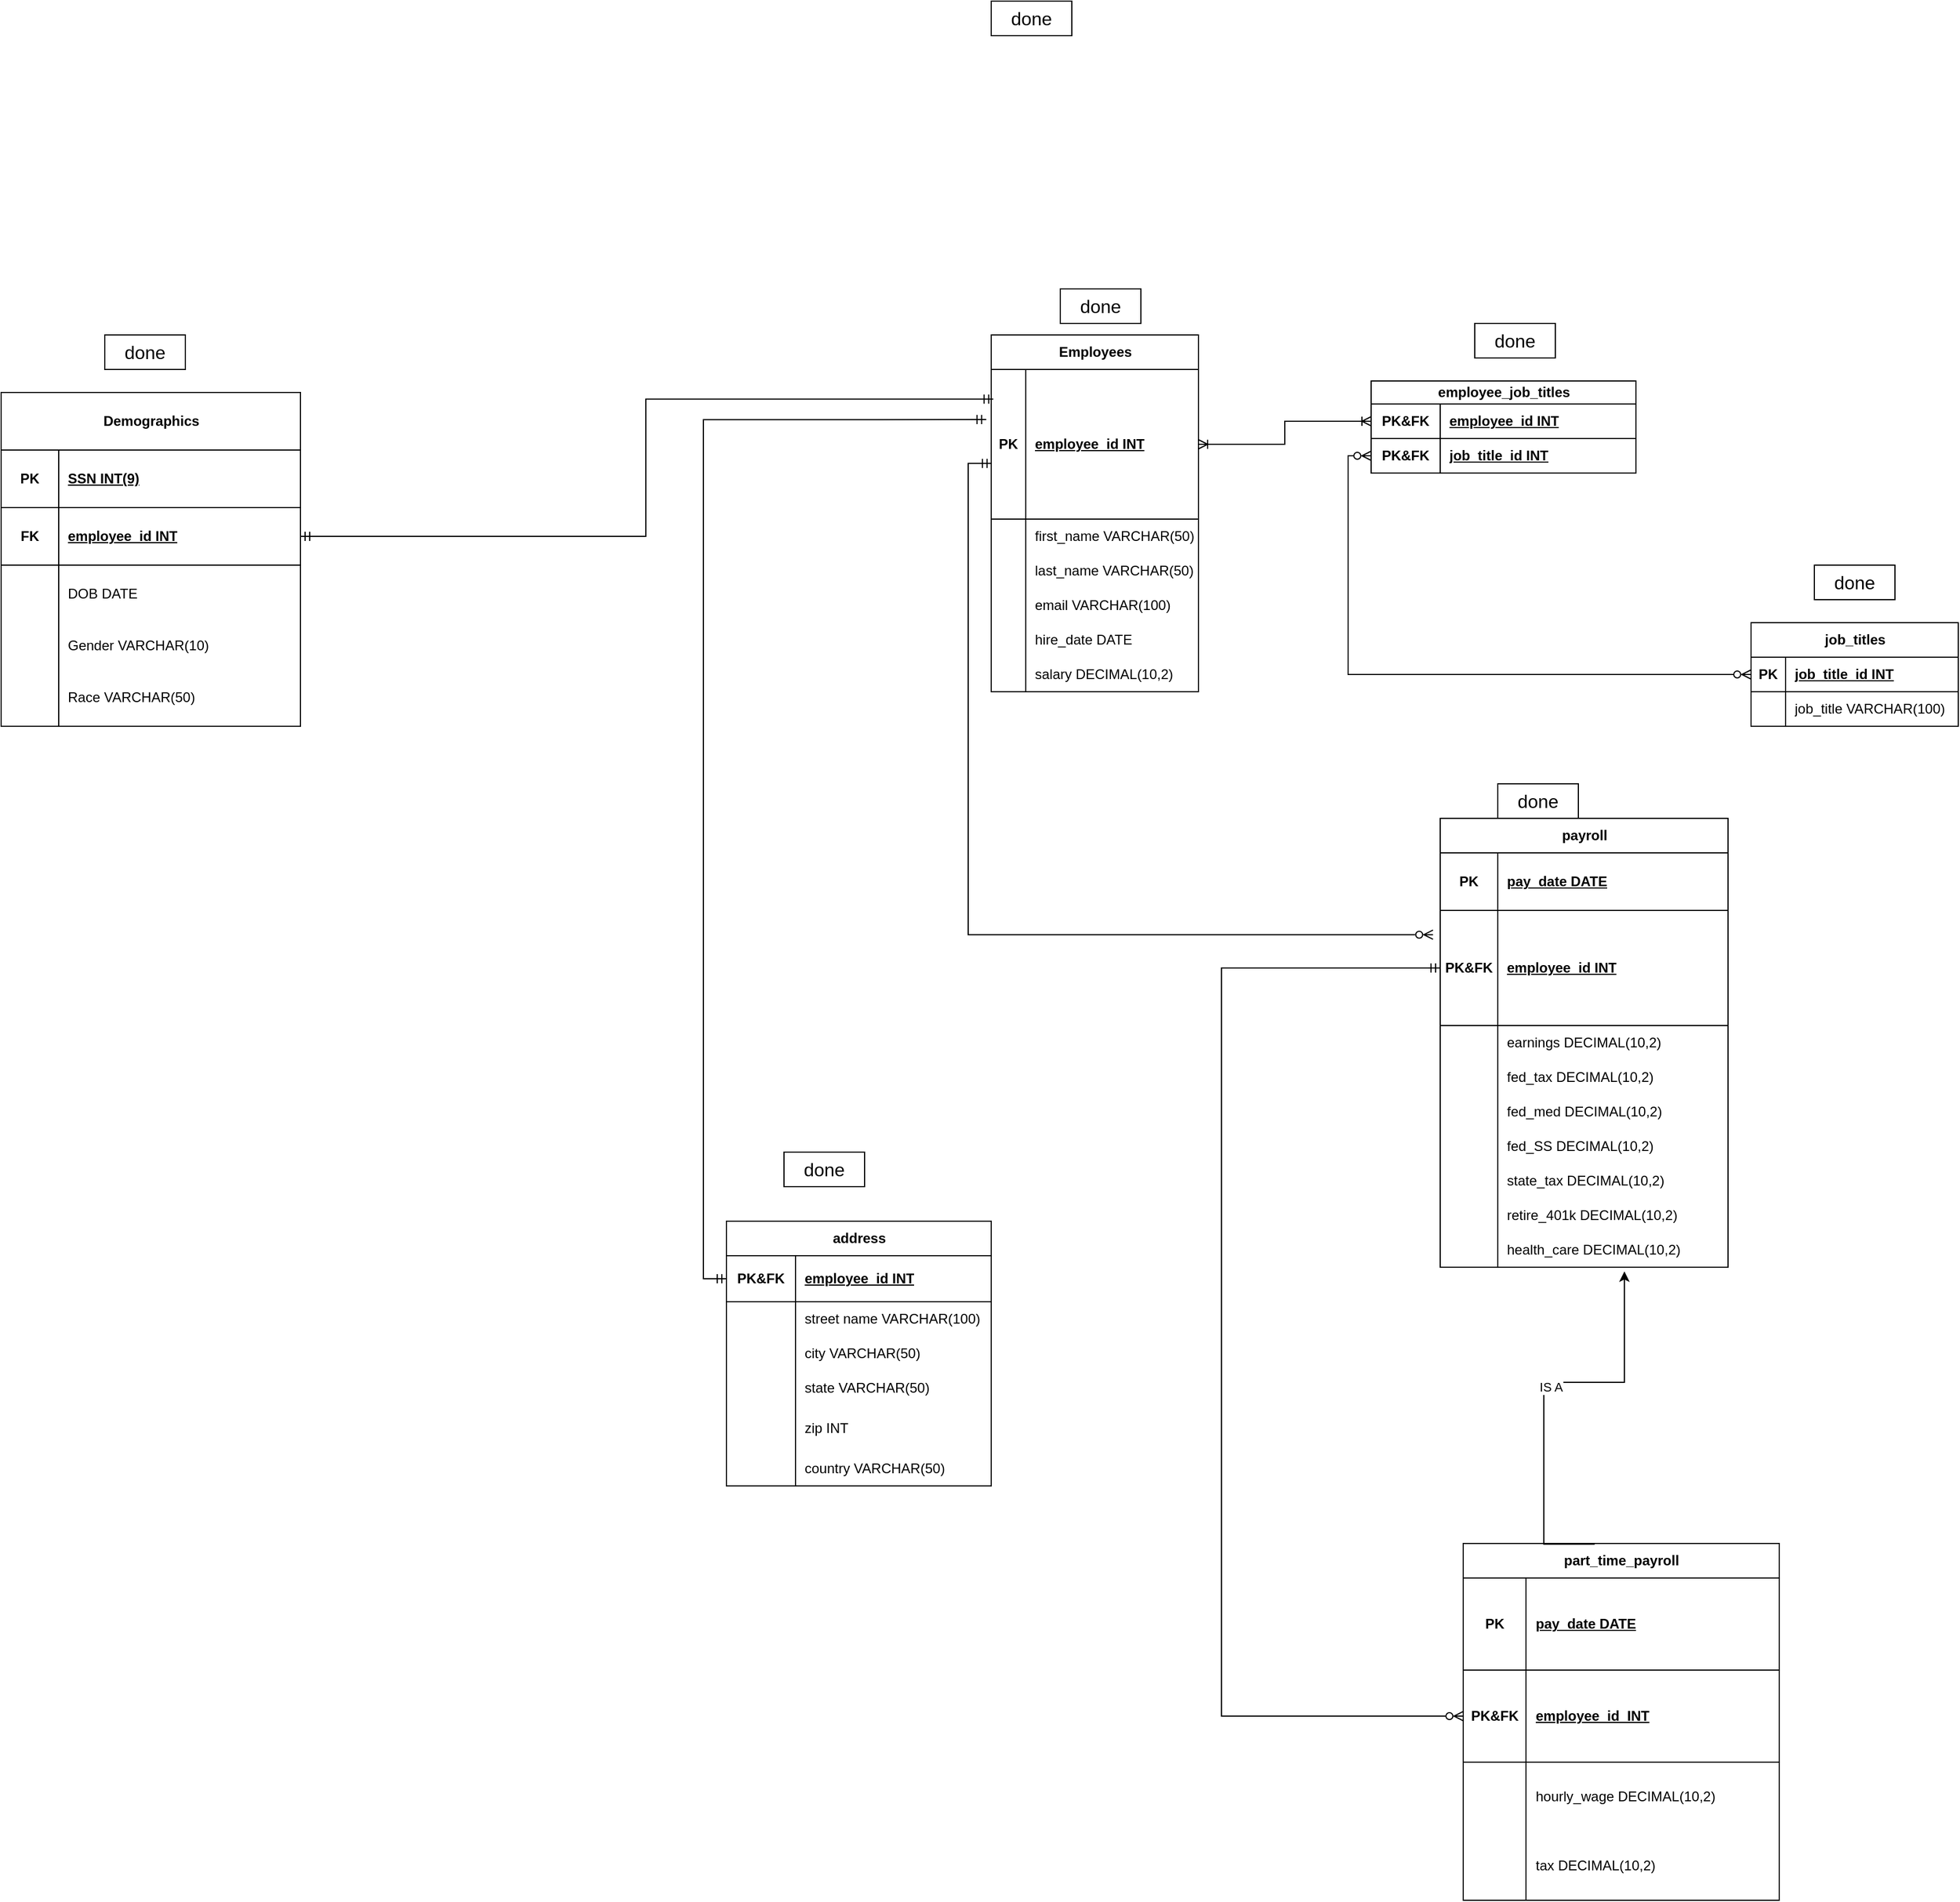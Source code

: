 <mxfile version="22.1.2" type="google">
  <diagram name="Page-1" id="ghayUILtHYuV012Hs_yC">
    <mxGraphModel grid="1" page="1" gridSize="10" guides="1" tooltips="1" connect="1" arrows="1" fold="1" pageScale="1" pageWidth="1200" pageHeight="1920" math="0" shadow="0">
      <root>
        <mxCell id="0" />
        <mxCell id="1" parent="0" />
        <mxCell id="CBxWmvutK1IpVoLdhXvW-31" value="Employees" style="shape=table;startSize=30;container=1;collapsible=1;childLayout=tableLayout;fixedRows=1;rowLines=0;fontStyle=1;align=center;resizeLast=1;html=1;" vertex="1" parent="1">
          <mxGeometry x="250" y="300" width="180" height="310" as="geometry" />
        </mxCell>
        <mxCell id="CBxWmvutK1IpVoLdhXvW-32" value="" style="shape=tableRow;horizontal=0;startSize=0;swimlaneHead=0;swimlaneBody=0;fillColor=none;collapsible=0;dropTarget=0;points=[[0,0.5],[1,0.5]];portConstraint=eastwest;top=0;left=0;right=0;bottom=1;" vertex="1" parent="CBxWmvutK1IpVoLdhXvW-31">
          <mxGeometry y="30" width="180" height="130" as="geometry" />
        </mxCell>
        <mxCell id="CBxWmvutK1IpVoLdhXvW-33" value="PK" style="shape=partialRectangle;connectable=0;fillColor=none;top=0;left=0;bottom=0;right=0;fontStyle=1;overflow=hidden;whiteSpace=wrap;html=1;" vertex="1" parent="CBxWmvutK1IpVoLdhXvW-32">
          <mxGeometry width="30" height="130" as="geometry">
            <mxRectangle width="30" height="130" as="alternateBounds" />
          </mxGeometry>
        </mxCell>
        <mxCell id="CBxWmvutK1IpVoLdhXvW-34" value="employee_id INT" style="shape=partialRectangle;connectable=0;fillColor=none;top=0;left=0;bottom=0;right=0;align=left;spacingLeft=6;fontStyle=5;overflow=hidden;whiteSpace=wrap;html=1;" vertex="1" parent="CBxWmvutK1IpVoLdhXvW-32">
          <mxGeometry x="30" width="150" height="130" as="geometry">
            <mxRectangle width="150" height="130" as="alternateBounds" />
          </mxGeometry>
        </mxCell>
        <mxCell id="CBxWmvutK1IpVoLdhXvW-35" value="" style="shape=tableRow;horizontal=0;startSize=0;swimlaneHead=0;swimlaneBody=0;fillColor=none;collapsible=0;dropTarget=0;points=[[0,0.5],[1,0.5]];portConstraint=eastwest;top=0;left=0;right=0;bottom=0;" vertex="1" parent="CBxWmvutK1IpVoLdhXvW-31">
          <mxGeometry y="160" width="180" height="30" as="geometry" />
        </mxCell>
        <mxCell id="CBxWmvutK1IpVoLdhXvW-36" value="" style="shape=partialRectangle;connectable=0;fillColor=none;top=0;left=0;bottom=0;right=0;editable=1;overflow=hidden;whiteSpace=wrap;html=1;" vertex="1" parent="CBxWmvutK1IpVoLdhXvW-35">
          <mxGeometry width="30" height="30" as="geometry">
            <mxRectangle width="30" height="30" as="alternateBounds" />
          </mxGeometry>
        </mxCell>
        <mxCell id="CBxWmvutK1IpVoLdhXvW-37" value="first_name VARCHAR(50)" style="shape=partialRectangle;connectable=0;fillColor=none;top=0;left=0;bottom=0;right=0;align=left;spacingLeft=6;overflow=hidden;whiteSpace=wrap;html=1;" vertex="1" parent="CBxWmvutK1IpVoLdhXvW-35">
          <mxGeometry x="30" width="150" height="30" as="geometry">
            <mxRectangle width="150" height="30" as="alternateBounds" />
          </mxGeometry>
        </mxCell>
        <mxCell id="CBxWmvutK1IpVoLdhXvW-38" value="" style="shape=tableRow;horizontal=0;startSize=0;swimlaneHead=0;swimlaneBody=0;fillColor=none;collapsible=0;dropTarget=0;points=[[0,0.5],[1,0.5]];portConstraint=eastwest;top=0;left=0;right=0;bottom=0;" vertex="1" parent="CBxWmvutK1IpVoLdhXvW-31">
          <mxGeometry y="190" width="180" height="30" as="geometry" />
        </mxCell>
        <mxCell id="CBxWmvutK1IpVoLdhXvW-39" value="" style="shape=partialRectangle;connectable=0;fillColor=none;top=0;left=0;bottom=0;right=0;editable=1;overflow=hidden;whiteSpace=wrap;html=1;" vertex="1" parent="CBxWmvutK1IpVoLdhXvW-38">
          <mxGeometry width="30" height="30" as="geometry">
            <mxRectangle width="30" height="30" as="alternateBounds" />
          </mxGeometry>
        </mxCell>
        <mxCell id="CBxWmvutK1IpVoLdhXvW-40" value="last_name VARCHAR(50)" style="shape=partialRectangle;connectable=0;fillColor=none;top=0;left=0;bottom=0;right=0;align=left;spacingLeft=6;overflow=hidden;whiteSpace=wrap;html=1;" vertex="1" parent="CBxWmvutK1IpVoLdhXvW-38">
          <mxGeometry x="30" width="150" height="30" as="geometry">
            <mxRectangle width="150" height="30" as="alternateBounds" />
          </mxGeometry>
        </mxCell>
        <mxCell id="CBxWmvutK1IpVoLdhXvW-41" value="" style="shape=tableRow;horizontal=0;startSize=0;swimlaneHead=0;swimlaneBody=0;fillColor=none;collapsible=0;dropTarget=0;points=[[0,0.5],[1,0.5]];portConstraint=eastwest;top=0;left=0;right=0;bottom=0;" vertex="1" parent="CBxWmvutK1IpVoLdhXvW-31">
          <mxGeometry y="220" width="180" height="30" as="geometry" />
        </mxCell>
        <mxCell id="CBxWmvutK1IpVoLdhXvW-42" value="" style="shape=partialRectangle;connectable=0;fillColor=none;top=0;left=0;bottom=0;right=0;editable=1;overflow=hidden;whiteSpace=wrap;html=1;" vertex="1" parent="CBxWmvutK1IpVoLdhXvW-41">
          <mxGeometry width="30" height="30" as="geometry">
            <mxRectangle width="30" height="30" as="alternateBounds" />
          </mxGeometry>
        </mxCell>
        <mxCell id="CBxWmvutK1IpVoLdhXvW-43" value="email VARCHAR(100)" style="shape=partialRectangle;connectable=0;fillColor=none;top=0;left=0;bottom=0;right=0;align=left;spacingLeft=6;overflow=hidden;whiteSpace=wrap;html=1;" vertex="1" parent="CBxWmvutK1IpVoLdhXvW-41">
          <mxGeometry x="30" width="150" height="30" as="geometry">
            <mxRectangle width="150" height="30" as="alternateBounds" />
          </mxGeometry>
        </mxCell>
        <mxCell id="CBxWmvutK1IpVoLdhXvW-45" value="" style="shape=tableRow;horizontal=0;startSize=0;swimlaneHead=0;swimlaneBody=0;fillColor=none;collapsible=0;dropTarget=0;points=[[0,0.5],[1,0.5]];portConstraint=eastwest;top=0;left=0;right=0;bottom=0;" vertex="1" parent="CBxWmvutK1IpVoLdhXvW-31">
          <mxGeometry y="250" width="180" height="30" as="geometry" />
        </mxCell>
        <mxCell id="CBxWmvutK1IpVoLdhXvW-46" value="" style="shape=partialRectangle;connectable=0;fillColor=none;top=0;left=0;bottom=0;right=0;editable=1;overflow=hidden;whiteSpace=wrap;html=1;" vertex="1" parent="CBxWmvutK1IpVoLdhXvW-45">
          <mxGeometry width="30" height="30" as="geometry">
            <mxRectangle width="30" height="30" as="alternateBounds" />
          </mxGeometry>
        </mxCell>
        <mxCell id="CBxWmvutK1IpVoLdhXvW-47" value="hire_date DATE" style="shape=partialRectangle;connectable=0;fillColor=none;top=0;left=0;bottom=0;right=0;align=left;spacingLeft=6;overflow=hidden;whiteSpace=wrap;html=1;" vertex="1" parent="CBxWmvutK1IpVoLdhXvW-45">
          <mxGeometry x="30" width="150" height="30" as="geometry">
            <mxRectangle width="150" height="30" as="alternateBounds" />
          </mxGeometry>
        </mxCell>
        <mxCell id="CBxWmvutK1IpVoLdhXvW-48" value="" style="shape=tableRow;horizontal=0;startSize=0;swimlaneHead=0;swimlaneBody=0;fillColor=none;collapsible=0;dropTarget=0;points=[[0,0.5],[1,0.5]];portConstraint=eastwest;top=0;left=0;right=0;bottom=0;" vertex="1" parent="CBxWmvutK1IpVoLdhXvW-31">
          <mxGeometry y="280" width="180" height="30" as="geometry" />
        </mxCell>
        <mxCell id="CBxWmvutK1IpVoLdhXvW-49" value="" style="shape=partialRectangle;connectable=0;fillColor=none;top=0;left=0;bottom=0;right=0;editable=1;overflow=hidden;whiteSpace=wrap;html=1;" vertex="1" parent="CBxWmvutK1IpVoLdhXvW-48">
          <mxGeometry width="30" height="30" as="geometry">
            <mxRectangle width="30" height="30" as="alternateBounds" />
          </mxGeometry>
        </mxCell>
        <mxCell id="CBxWmvutK1IpVoLdhXvW-50" value="salary DECIMAL(10,2)" style="shape=partialRectangle;connectable=0;fillColor=none;top=0;left=0;bottom=0;right=0;align=left;spacingLeft=6;overflow=hidden;whiteSpace=wrap;html=1;" vertex="1" parent="CBxWmvutK1IpVoLdhXvW-48">
          <mxGeometry x="30" width="150" height="30" as="geometry">
            <mxRectangle width="150" height="30" as="alternateBounds" />
          </mxGeometry>
        </mxCell>
        <mxCell id="CBxWmvutK1IpVoLdhXvW-51" value="employee_job_titles" style="shape=table;startSize=20;container=1;collapsible=1;childLayout=tableLayout;fixedRows=1;rowLines=0;fontStyle=1;align=center;resizeLast=1;html=1;" vertex="1" parent="1">
          <mxGeometry x="580" y="340" width="230" height="80" as="geometry" />
        </mxCell>
        <mxCell id="CBxWmvutK1IpVoLdhXvW-52" value="" style="shape=tableRow;horizontal=0;startSize=0;swimlaneHead=0;swimlaneBody=0;fillColor=none;collapsible=0;dropTarget=0;points=[[0,0.5],[1,0.5]];portConstraint=eastwest;top=0;left=0;right=0;bottom=1;" vertex="1" parent="CBxWmvutK1IpVoLdhXvW-51">
          <mxGeometry y="20" width="230" height="30" as="geometry" />
        </mxCell>
        <mxCell id="CBxWmvutK1IpVoLdhXvW-53" value="PK&amp;amp;FK" style="shape=partialRectangle;connectable=0;fillColor=none;top=0;left=0;bottom=0;right=0;fontStyle=1;overflow=hidden;whiteSpace=wrap;html=1;" vertex="1" parent="CBxWmvutK1IpVoLdhXvW-52">
          <mxGeometry width="60" height="30" as="geometry">
            <mxRectangle width="60" height="30" as="alternateBounds" />
          </mxGeometry>
        </mxCell>
        <mxCell id="CBxWmvutK1IpVoLdhXvW-54" value="employee_id INT" style="shape=partialRectangle;connectable=0;fillColor=none;top=0;left=0;bottom=0;right=0;align=left;spacingLeft=6;fontStyle=5;overflow=hidden;whiteSpace=wrap;html=1;" vertex="1" parent="CBxWmvutK1IpVoLdhXvW-52">
          <mxGeometry x="60" width="170" height="30" as="geometry">
            <mxRectangle width="170" height="30" as="alternateBounds" />
          </mxGeometry>
        </mxCell>
        <mxCell id="CBxWmvutK1IpVoLdhXvW-64" value="" style="shape=tableRow;horizontal=0;startSize=0;swimlaneHead=0;swimlaneBody=0;fillColor=none;collapsible=0;dropTarget=0;points=[[0,0.5],[1,0.5]];portConstraint=eastwest;top=0;left=0;right=0;bottom=1;" vertex="1" parent="CBxWmvutK1IpVoLdhXvW-51">
          <mxGeometry y="50" width="230" height="30" as="geometry" />
        </mxCell>
        <mxCell id="CBxWmvutK1IpVoLdhXvW-65" value="PK&amp;amp;FK" style="shape=partialRectangle;connectable=0;fillColor=none;top=0;left=0;bottom=0;right=0;fontStyle=1;overflow=hidden;whiteSpace=wrap;html=1;" vertex="1" parent="CBxWmvutK1IpVoLdhXvW-64">
          <mxGeometry width="60" height="30" as="geometry">
            <mxRectangle width="60" height="30" as="alternateBounds" />
          </mxGeometry>
        </mxCell>
        <mxCell id="CBxWmvutK1IpVoLdhXvW-66" value="job_title_id INT" style="shape=partialRectangle;connectable=0;fillColor=none;top=0;left=0;bottom=0;right=0;align=left;spacingLeft=6;fontStyle=5;overflow=hidden;whiteSpace=wrap;html=1;" vertex="1" parent="CBxWmvutK1IpVoLdhXvW-64">
          <mxGeometry x="60" width="170" height="30" as="geometry">
            <mxRectangle width="170" height="30" as="alternateBounds" />
          </mxGeometry>
        </mxCell>
        <mxCell id="CBxWmvutK1IpVoLdhXvW-80" value="payroll" style="shape=table;startSize=30;container=1;collapsible=1;childLayout=tableLayout;fixedRows=1;rowLines=0;fontStyle=1;align=center;resizeLast=1;html=1;" vertex="1" parent="1">
          <mxGeometry x="640" y="720" width="250" height="390" as="geometry" />
        </mxCell>
        <mxCell id="CBxWmvutK1IpVoLdhXvW-81" value="" style="shape=tableRow;horizontal=0;startSize=0;swimlaneHead=0;swimlaneBody=0;fillColor=none;collapsible=0;dropTarget=0;points=[[0,0.5],[1,0.5]];portConstraint=eastwest;top=0;left=0;right=0;bottom=1;" vertex="1" parent="CBxWmvutK1IpVoLdhXvW-80">
          <mxGeometry y="30" width="250" height="50" as="geometry" />
        </mxCell>
        <mxCell id="CBxWmvutK1IpVoLdhXvW-82" value="PK" style="shape=partialRectangle;connectable=0;fillColor=none;top=0;left=0;bottom=0;right=0;fontStyle=1;overflow=hidden;whiteSpace=wrap;html=1;" vertex="1" parent="CBxWmvutK1IpVoLdhXvW-81">
          <mxGeometry width="50" height="50" as="geometry">
            <mxRectangle width="50" height="50" as="alternateBounds" />
          </mxGeometry>
        </mxCell>
        <mxCell id="CBxWmvutK1IpVoLdhXvW-83" value="pay_date DATE" style="shape=partialRectangle;connectable=0;fillColor=none;top=0;left=0;bottom=0;right=0;align=left;spacingLeft=6;fontStyle=5;overflow=hidden;whiteSpace=wrap;html=1;" vertex="1" parent="CBxWmvutK1IpVoLdhXvW-81">
          <mxGeometry x="50" width="200" height="50" as="geometry">
            <mxRectangle width="200" height="50" as="alternateBounds" />
          </mxGeometry>
        </mxCell>
        <mxCell id="CBxWmvutK1IpVoLdhXvW-93" value="" style="shape=tableRow;horizontal=0;startSize=0;swimlaneHead=0;swimlaneBody=0;fillColor=none;collapsible=0;dropTarget=0;points=[[0,0.5],[1,0.5]];portConstraint=eastwest;top=0;left=0;right=0;bottom=1;" vertex="1" parent="CBxWmvutK1IpVoLdhXvW-80">
          <mxGeometry y="80" width="250" height="100" as="geometry" />
        </mxCell>
        <mxCell id="CBxWmvutK1IpVoLdhXvW-94" value="PK&amp;amp;FK" style="shape=partialRectangle;connectable=0;fillColor=none;top=0;left=0;bottom=0;right=0;fontStyle=1;overflow=hidden;whiteSpace=wrap;html=1;" vertex="1" parent="CBxWmvutK1IpVoLdhXvW-93">
          <mxGeometry width="50" height="100" as="geometry">
            <mxRectangle width="50" height="100" as="alternateBounds" />
          </mxGeometry>
        </mxCell>
        <mxCell id="CBxWmvutK1IpVoLdhXvW-95" value="employee_id INT" style="shape=partialRectangle;connectable=0;fillColor=none;top=0;left=0;bottom=0;right=0;align=left;spacingLeft=6;fontStyle=5;overflow=hidden;whiteSpace=wrap;html=1;" vertex="1" parent="CBxWmvutK1IpVoLdhXvW-93">
          <mxGeometry x="50" width="200" height="100" as="geometry">
            <mxRectangle width="200" height="100" as="alternateBounds" />
          </mxGeometry>
        </mxCell>
        <mxCell id="CBxWmvutK1IpVoLdhXvW-84" value="" style="shape=tableRow;horizontal=0;startSize=0;swimlaneHead=0;swimlaneBody=0;fillColor=none;collapsible=0;dropTarget=0;points=[[0,0.5],[1,0.5]];portConstraint=eastwest;top=0;left=0;right=0;bottom=0;" vertex="1" parent="CBxWmvutK1IpVoLdhXvW-80">
          <mxGeometry y="180" width="250" height="30" as="geometry" />
        </mxCell>
        <mxCell id="CBxWmvutK1IpVoLdhXvW-85" value="" style="shape=partialRectangle;connectable=0;fillColor=none;top=0;left=0;bottom=0;right=0;editable=1;overflow=hidden;whiteSpace=wrap;html=1;" vertex="1" parent="CBxWmvutK1IpVoLdhXvW-84">
          <mxGeometry width="50" height="30" as="geometry">
            <mxRectangle width="50" height="30" as="alternateBounds" />
          </mxGeometry>
        </mxCell>
        <mxCell id="CBxWmvutK1IpVoLdhXvW-86" value="earnings DECIMAL(10,2)" style="shape=partialRectangle;connectable=0;fillColor=none;top=0;left=0;bottom=0;right=0;align=left;spacingLeft=6;overflow=hidden;whiteSpace=wrap;html=1;" vertex="1" parent="CBxWmvutK1IpVoLdhXvW-84">
          <mxGeometry x="50" width="200" height="30" as="geometry">
            <mxRectangle width="200" height="30" as="alternateBounds" />
          </mxGeometry>
        </mxCell>
        <mxCell id="CBxWmvutK1IpVoLdhXvW-87" value="" style="shape=tableRow;horizontal=0;startSize=0;swimlaneHead=0;swimlaneBody=0;fillColor=none;collapsible=0;dropTarget=0;points=[[0,0.5],[1,0.5]];portConstraint=eastwest;top=0;left=0;right=0;bottom=0;" vertex="1" parent="CBxWmvutK1IpVoLdhXvW-80">
          <mxGeometry y="210" width="250" height="30" as="geometry" />
        </mxCell>
        <mxCell id="CBxWmvutK1IpVoLdhXvW-88" value="" style="shape=partialRectangle;connectable=0;fillColor=none;top=0;left=0;bottom=0;right=0;editable=1;overflow=hidden;whiteSpace=wrap;html=1;" vertex="1" parent="CBxWmvutK1IpVoLdhXvW-87">
          <mxGeometry width="50" height="30" as="geometry">
            <mxRectangle width="50" height="30" as="alternateBounds" />
          </mxGeometry>
        </mxCell>
        <mxCell id="CBxWmvutK1IpVoLdhXvW-89" value="fed_tax DECIMAL(10,2)" style="shape=partialRectangle;connectable=0;fillColor=none;top=0;left=0;bottom=0;right=0;align=left;spacingLeft=6;overflow=hidden;whiteSpace=wrap;html=1;" vertex="1" parent="CBxWmvutK1IpVoLdhXvW-87">
          <mxGeometry x="50" width="200" height="30" as="geometry">
            <mxRectangle width="200" height="30" as="alternateBounds" />
          </mxGeometry>
        </mxCell>
        <mxCell id="CBxWmvutK1IpVoLdhXvW-90" value="" style="shape=tableRow;horizontal=0;startSize=0;swimlaneHead=0;swimlaneBody=0;fillColor=none;collapsible=0;dropTarget=0;points=[[0,0.5],[1,0.5]];portConstraint=eastwest;top=0;left=0;right=0;bottom=0;" vertex="1" parent="CBxWmvutK1IpVoLdhXvW-80">
          <mxGeometry y="240" width="250" height="30" as="geometry" />
        </mxCell>
        <mxCell id="CBxWmvutK1IpVoLdhXvW-91" value="" style="shape=partialRectangle;connectable=0;fillColor=none;top=0;left=0;bottom=0;right=0;editable=1;overflow=hidden;whiteSpace=wrap;html=1;" vertex="1" parent="CBxWmvutK1IpVoLdhXvW-90">
          <mxGeometry width="50" height="30" as="geometry">
            <mxRectangle width="50" height="30" as="alternateBounds" />
          </mxGeometry>
        </mxCell>
        <mxCell id="CBxWmvutK1IpVoLdhXvW-92" value="fed_med DECIMAL(10,2)" style="shape=partialRectangle;connectable=0;fillColor=none;top=0;left=0;bottom=0;right=0;align=left;spacingLeft=6;overflow=hidden;whiteSpace=wrap;html=1;" vertex="1" parent="CBxWmvutK1IpVoLdhXvW-90">
          <mxGeometry x="50" width="200" height="30" as="geometry">
            <mxRectangle width="200" height="30" as="alternateBounds" />
          </mxGeometry>
        </mxCell>
        <mxCell id="CBxWmvutK1IpVoLdhXvW-96" value="" style="shape=tableRow;horizontal=0;startSize=0;swimlaneHead=0;swimlaneBody=0;fillColor=none;collapsible=0;dropTarget=0;points=[[0,0.5],[1,0.5]];portConstraint=eastwest;top=0;left=0;right=0;bottom=0;" vertex="1" parent="CBxWmvutK1IpVoLdhXvW-80">
          <mxGeometry y="270" width="250" height="30" as="geometry" />
        </mxCell>
        <mxCell id="CBxWmvutK1IpVoLdhXvW-97" value="" style="shape=partialRectangle;connectable=0;fillColor=none;top=0;left=0;bottom=0;right=0;editable=1;overflow=hidden;whiteSpace=wrap;html=1;" vertex="1" parent="CBxWmvutK1IpVoLdhXvW-96">
          <mxGeometry width="50" height="30" as="geometry">
            <mxRectangle width="50" height="30" as="alternateBounds" />
          </mxGeometry>
        </mxCell>
        <mxCell id="CBxWmvutK1IpVoLdhXvW-98" value="fed_SS DECIMAL(10,2)" style="shape=partialRectangle;connectable=0;fillColor=none;top=0;left=0;bottom=0;right=0;align=left;spacingLeft=6;overflow=hidden;whiteSpace=wrap;html=1;" vertex="1" parent="CBxWmvutK1IpVoLdhXvW-96">
          <mxGeometry x="50" width="200" height="30" as="geometry">
            <mxRectangle width="200" height="30" as="alternateBounds" />
          </mxGeometry>
        </mxCell>
        <mxCell id="CBxWmvutK1IpVoLdhXvW-99" value="" style="shape=tableRow;horizontal=0;startSize=0;swimlaneHead=0;swimlaneBody=0;fillColor=none;collapsible=0;dropTarget=0;points=[[0,0.5],[1,0.5]];portConstraint=eastwest;top=0;left=0;right=0;bottom=0;" vertex="1" parent="CBxWmvutK1IpVoLdhXvW-80">
          <mxGeometry y="300" width="250" height="30" as="geometry" />
        </mxCell>
        <mxCell id="CBxWmvutK1IpVoLdhXvW-100" value="" style="shape=partialRectangle;connectable=0;fillColor=none;top=0;left=0;bottom=0;right=0;editable=1;overflow=hidden;whiteSpace=wrap;html=1;" vertex="1" parent="CBxWmvutK1IpVoLdhXvW-99">
          <mxGeometry width="50" height="30" as="geometry">
            <mxRectangle width="50" height="30" as="alternateBounds" />
          </mxGeometry>
        </mxCell>
        <mxCell id="CBxWmvutK1IpVoLdhXvW-101" value="state_tax DECIMAL(10,2)" style="shape=partialRectangle;connectable=0;fillColor=none;top=0;left=0;bottom=0;right=0;align=left;spacingLeft=6;overflow=hidden;whiteSpace=wrap;html=1;" vertex="1" parent="CBxWmvutK1IpVoLdhXvW-99">
          <mxGeometry x="50" width="200" height="30" as="geometry">
            <mxRectangle width="200" height="30" as="alternateBounds" />
          </mxGeometry>
        </mxCell>
        <mxCell id="CBxWmvutK1IpVoLdhXvW-102" value="" style="shape=tableRow;horizontal=0;startSize=0;swimlaneHead=0;swimlaneBody=0;fillColor=none;collapsible=0;dropTarget=0;points=[[0,0.5],[1,0.5]];portConstraint=eastwest;top=0;left=0;right=0;bottom=0;" vertex="1" parent="CBxWmvutK1IpVoLdhXvW-80">
          <mxGeometry y="330" width="250" height="30" as="geometry" />
        </mxCell>
        <mxCell id="CBxWmvutK1IpVoLdhXvW-103" value="" style="shape=partialRectangle;connectable=0;fillColor=none;top=0;left=0;bottom=0;right=0;editable=1;overflow=hidden;whiteSpace=wrap;html=1;" vertex="1" parent="CBxWmvutK1IpVoLdhXvW-102">
          <mxGeometry width="50" height="30" as="geometry">
            <mxRectangle width="50" height="30" as="alternateBounds" />
          </mxGeometry>
        </mxCell>
        <mxCell id="CBxWmvutK1IpVoLdhXvW-104" value="retire_401k DECIMAL(10,2)" style="shape=partialRectangle;connectable=0;fillColor=none;top=0;left=0;bottom=0;right=0;align=left;spacingLeft=6;overflow=hidden;whiteSpace=wrap;html=1;" vertex="1" parent="CBxWmvutK1IpVoLdhXvW-102">
          <mxGeometry x="50" width="200" height="30" as="geometry">
            <mxRectangle width="200" height="30" as="alternateBounds" />
          </mxGeometry>
        </mxCell>
        <mxCell id="CBxWmvutK1IpVoLdhXvW-184" value="" style="shape=tableRow;horizontal=0;startSize=0;swimlaneHead=0;swimlaneBody=0;fillColor=none;collapsible=0;dropTarget=0;points=[[0,0.5],[1,0.5]];portConstraint=eastwest;top=0;left=0;right=0;bottom=0;" vertex="1" parent="CBxWmvutK1IpVoLdhXvW-80">
          <mxGeometry y="360" width="250" height="30" as="geometry" />
        </mxCell>
        <mxCell id="CBxWmvutK1IpVoLdhXvW-185" value="" style="shape=partialRectangle;connectable=0;fillColor=none;top=0;left=0;bottom=0;right=0;editable=1;overflow=hidden;whiteSpace=wrap;html=1;" vertex="1" parent="CBxWmvutK1IpVoLdhXvW-184">
          <mxGeometry width="50" height="30" as="geometry">
            <mxRectangle width="50" height="30" as="alternateBounds" />
          </mxGeometry>
        </mxCell>
        <mxCell id="CBxWmvutK1IpVoLdhXvW-186" value="health_care DECIMAL(10,2)" style="shape=partialRectangle;connectable=0;fillColor=none;top=0;left=0;bottom=0;right=0;align=left;spacingLeft=6;overflow=hidden;whiteSpace=wrap;html=1;" vertex="1" parent="CBxWmvutK1IpVoLdhXvW-184">
          <mxGeometry x="50" width="200" height="30" as="geometry">
            <mxRectangle width="200" height="30" as="alternateBounds" />
          </mxGeometry>
        </mxCell>
        <mxCell id="CBxWmvutK1IpVoLdhXvW-105" value="address" style="shape=table;startSize=30;container=1;collapsible=1;childLayout=tableLayout;fixedRows=1;rowLines=0;fontStyle=1;align=center;resizeLast=1;html=1;" vertex="1" parent="1">
          <mxGeometry x="20" y="1070" width="230" height="230" as="geometry" />
        </mxCell>
        <mxCell id="CBxWmvutK1IpVoLdhXvW-106" value="" style="shape=tableRow;horizontal=0;startSize=0;swimlaneHead=0;swimlaneBody=0;fillColor=none;collapsible=0;dropTarget=0;points=[[0,0.5],[1,0.5]];portConstraint=eastwest;top=0;left=0;right=0;bottom=1;" vertex="1" parent="CBxWmvutK1IpVoLdhXvW-105">
          <mxGeometry y="30" width="230" height="40" as="geometry" />
        </mxCell>
        <mxCell id="CBxWmvutK1IpVoLdhXvW-107" value="PK&amp;amp;FK" style="shape=partialRectangle;connectable=0;fillColor=none;top=0;left=0;bottom=0;right=0;fontStyle=1;overflow=hidden;whiteSpace=wrap;html=1;" vertex="1" parent="CBxWmvutK1IpVoLdhXvW-106">
          <mxGeometry width="60" height="40" as="geometry">
            <mxRectangle width="60" height="40" as="alternateBounds" />
          </mxGeometry>
        </mxCell>
        <mxCell id="CBxWmvutK1IpVoLdhXvW-108" value="employee_id INT" style="shape=partialRectangle;connectable=0;fillColor=none;top=0;left=0;bottom=0;right=0;align=left;spacingLeft=6;fontStyle=5;overflow=hidden;whiteSpace=wrap;html=1;" vertex="1" parent="CBxWmvutK1IpVoLdhXvW-106">
          <mxGeometry x="60" width="170" height="40" as="geometry">
            <mxRectangle width="170" height="40" as="alternateBounds" />
          </mxGeometry>
        </mxCell>
        <mxCell id="CBxWmvutK1IpVoLdhXvW-112" value="" style="shape=tableRow;horizontal=0;startSize=0;swimlaneHead=0;swimlaneBody=0;fillColor=none;collapsible=0;dropTarget=0;points=[[0,0.5],[1,0.5]];portConstraint=eastwest;top=0;left=0;right=0;bottom=0;" vertex="1" parent="CBxWmvutK1IpVoLdhXvW-105">
          <mxGeometry y="70" width="230" height="30" as="geometry" />
        </mxCell>
        <mxCell id="CBxWmvutK1IpVoLdhXvW-113" value="" style="shape=partialRectangle;connectable=0;fillColor=none;top=0;left=0;bottom=0;right=0;editable=1;overflow=hidden;whiteSpace=wrap;html=1;" vertex="1" parent="CBxWmvutK1IpVoLdhXvW-112">
          <mxGeometry width="60" height="30" as="geometry">
            <mxRectangle width="60" height="30" as="alternateBounds" />
          </mxGeometry>
        </mxCell>
        <mxCell id="CBxWmvutK1IpVoLdhXvW-114" value="street name VARCHAR(100)" style="shape=partialRectangle;connectable=0;fillColor=none;top=0;left=0;bottom=0;right=0;align=left;spacingLeft=6;overflow=hidden;whiteSpace=wrap;html=1;" vertex="1" parent="CBxWmvutK1IpVoLdhXvW-112">
          <mxGeometry x="60" width="170" height="30" as="geometry">
            <mxRectangle width="170" height="30" as="alternateBounds" />
          </mxGeometry>
        </mxCell>
        <mxCell id="CBxWmvutK1IpVoLdhXvW-115" value="" style="shape=tableRow;horizontal=0;startSize=0;swimlaneHead=0;swimlaneBody=0;fillColor=none;collapsible=0;dropTarget=0;points=[[0,0.5],[1,0.5]];portConstraint=eastwest;top=0;left=0;right=0;bottom=0;" vertex="1" parent="CBxWmvutK1IpVoLdhXvW-105">
          <mxGeometry y="100" width="230" height="30" as="geometry" />
        </mxCell>
        <mxCell id="CBxWmvutK1IpVoLdhXvW-116" value="" style="shape=partialRectangle;connectable=0;fillColor=none;top=0;left=0;bottom=0;right=0;editable=1;overflow=hidden;whiteSpace=wrap;html=1;" vertex="1" parent="CBxWmvutK1IpVoLdhXvW-115">
          <mxGeometry width="60" height="30" as="geometry">
            <mxRectangle width="60" height="30" as="alternateBounds" />
          </mxGeometry>
        </mxCell>
        <mxCell id="CBxWmvutK1IpVoLdhXvW-117" value="city VARCHAR(50)" style="shape=partialRectangle;connectable=0;fillColor=none;top=0;left=0;bottom=0;right=0;align=left;spacingLeft=6;overflow=hidden;whiteSpace=wrap;html=1;" vertex="1" parent="CBxWmvutK1IpVoLdhXvW-115">
          <mxGeometry x="60" width="170" height="30" as="geometry">
            <mxRectangle width="170" height="30" as="alternateBounds" />
          </mxGeometry>
        </mxCell>
        <mxCell id="CBxWmvutK1IpVoLdhXvW-118" value="" style="shape=tableRow;horizontal=0;startSize=0;swimlaneHead=0;swimlaneBody=0;fillColor=none;collapsible=0;dropTarget=0;points=[[0,0.5],[1,0.5]];portConstraint=eastwest;top=0;left=0;right=0;bottom=0;" vertex="1" parent="CBxWmvutK1IpVoLdhXvW-105">
          <mxGeometry y="130" width="230" height="30" as="geometry" />
        </mxCell>
        <mxCell id="CBxWmvutK1IpVoLdhXvW-119" value="" style="shape=partialRectangle;connectable=0;fillColor=none;top=0;left=0;bottom=0;right=0;editable=1;overflow=hidden;whiteSpace=wrap;html=1;" vertex="1" parent="CBxWmvutK1IpVoLdhXvW-118">
          <mxGeometry width="60" height="30" as="geometry">
            <mxRectangle width="60" height="30" as="alternateBounds" />
          </mxGeometry>
        </mxCell>
        <mxCell id="CBxWmvutK1IpVoLdhXvW-120" value="state VARCHAR(50)" style="shape=partialRectangle;connectable=0;fillColor=none;top=0;left=0;bottom=0;right=0;align=left;spacingLeft=6;overflow=hidden;whiteSpace=wrap;html=1;" vertex="1" parent="CBxWmvutK1IpVoLdhXvW-118">
          <mxGeometry x="60" width="170" height="30" as="geometry">
            <mxRectangle width="170" height="30" as="alternateBounds" />
          </mxGeometry>
        </mxCell>
        <mxCell id="CBxWmvutK1IpVoLdhXvW-121" value="" style="shape=tableRow;horizontal=0;startSize=0;swimlaneHead=0;swimlaneBody=0;fillColor=none;collapsible=0;dropTarget=0;points=[[0,0.5],[1,0.5]];portConstraint=eastwest;top=0;left=0;right=0;bottom=0;" vertex="1" parent="CBxWmvutK1IpVoLdhXvW-105">
          <mxGeometry y="160" width="230" height="40" as="geometry" />
        </mxCell>
        <mxCell id="CBxWmvutK1IpVoLdhXvW-122" value="" style="shape=partialRectangle;connectable=0;fillColor=none;top=0;left=0;bottom=0;right=0;editable=1;overflow=hidden;whiteSpace=wrap;html=1;" vertex="1" parent="CBxWmvutK1IpVoLdhXvW-121">
          <mxGeometry width="60" height="40" as="geometry">
            <mxRectangle width="60" height="40" as="alternateBounds" />
          </mxGeometry>
        </mxCell>
        <mxCell id="CBxWmvutK1IpVoLdhXvW-123" value="zip INT" style="shape=partialRectangle;connectable=0;fillColor=none;top=0;left=0;bottom=0;right=0;align=left;spacingLeft=6;overflow=hidden;whiteSpace=wrap;html=1;" vertex="1" parent="CBxWmvutK1IpVoLdhXvW-121">
          <mxGeometry x="60" width="170" height="40" as="geometry">
            <mxRectangle width="170" height="40" as="alternateBounds" />
          </mxGeometry>
        </mxCell>
        <mxCell id="CBxWmvutK1IpVoLdhXvW-124" value="" style="shape=tableRow;horizontal=0;startSize=0;swimlaneHead=0;swimlaneBody=0;fillColor=none;collapsible=0;dropTarget=0;points=[[0,0.5],[1,0.5]];portConstraint=eastwest;top=0;left=0;right=0;bottom=0;" vertex="1" parent="CBxWmvutK1IpVoLdhXvW-105">
          <mxGeometry y="200" width="230" height="30" as="geometry" />
        </mxCell>
        <mxCell id="CBxWmvutK1IpVoLdhXvW-125" value="" style="shape=partialRectangle;connectable=0;fillColor=none;top=0;left=0;bottom=0;right=0;editable=1;overflow=hidden;whiteSpace=wrap;html=1;" vertex="1" parent="CBxWmvutK1IpVoLdhXvW-124">
          <mxGeometry width="60" height="30" as="geometry">
            <mxRectangle width="60" height="30" as="alternateBounds" />
          </mxGeometry>
        </mxCell>
        <mxCell id="CBxWmvutK1IpVoLdhXvW-126" value="country VARCHAR(50)" style="shape=partialRectangle;connectable=0;fillColor=none;top=0;left=0;bottom=0;right=0;align=left;spacingLeft=6;overflow=hidden;whiteSpace=wrap;html=1;" vertex="1" parent="CBxWmvutK1IpVoLdhXvW-124">
          <mxGeometry x="60" width="170" height="30" as="geometry">
            <mxRectangle width="170" height="30" as="alternateBounds" />
          </mxGeometry>
        </mxCell>
        <mxCell id="CBxWmvutK1IpVoLdhXvW-127" value="Demographics" style="shape=table;startSize=50;container=1;collapsible=1;childLayout=tableLayout;fixedRows=1;rowLines=0;fontStyle=1;align=center;resizeLast=1;html=1;" vertex="1" parent="1">
          <mxGeometry x="-610" y="350" width="260" height="290" as="geometry" />
        </mxCell>
        <mxCell id="CBxWmvutK1IpVoLdhXvW-128" value="" style="shape=tableRow;horizontal=0;startSize=0;swimlaneHead=0;swimlaneBody=0;fillColor=none;collapsible=0;dropTarget=0;points=[[0,0.5],[1,0.5]];portConstraint=eastwest;top=0;left=0;right=0;bottom=1;" vertex="1" parent="CBxWmvutK1IpVoLdhXvW-127">
          <mxGeometry y="50" width="260" height="50" as="geometry" />
        </mxCell>
        <mxCell id="CBxWmvutK1IpVoLdhXvW-129" value="PK" style="shape=partialRectangle;connectable=0;fillColor=none;top=0;left=0;bottom=0;right=0;fontStyle=1;overflow=hidden;whiteSpace=wrap;html=1;" vertex="1" parent="CBxWmvutK1IpVoLdhXvW-128">
          <mxGeometry width="50" height="50" as="geometry">
            <mxRectangle width="50" height="50" as="alternateBounds" />
          </mxGeometry>
        </mxCell>
        <mxCell id="CBxWmvutK1IpVoLdhXvW-130" value="SSN INT(9)" style="shape=partialRectangle;connectable=0;fillColor=none;top=0;left=0;bottom=0;right=0;align=left;spacingLeft=6;fontStyle=5;overflow=hidden;whiteSpace=wrap;html=1;" vertex="1" parent="CBxWmvutK1IpVoLdhXvW-128">
          <mxGeometry x="50" width="210" height="50" as="geometry">
            <mxRectangle width="210" height="50" as="alternateBounds" />
          </mxGeometry>
        </mxCell>
        <mxCell id="CBxWmvutK1IpVoLdhXvW-143" value="" style="shape=tableRow;horizontal=0;startSize=0;swimlaneHead=0;swimlaneBody=0;fillColor=none;collapsible=0;dropTarget=0;points=[[0,0.5],[1,0.5]];portConstraint=eastwest;top=0;left=0;right=0;bottom=1;" vertex="1" parent="CBxWmvutK1IpVoLdhXvW-127">
          <mxGeometry y="100" width="260" height="50" as="geometry" />
        </mxCell>
        <mxCell id="CBxWmvutK1IpVoLdhXvW-144" value="FK" style="shape=partialRectangle;connectable=0;fillColor=none;top=0;left=0;bottom=0;right=0;fontStyle=1;overflow=hidden;whiteSpace=wrap;html=1;" vertex="1" parent="CBxWmvutK1IpVoLdhXvW-143">
          <mxGeometry width="50" height="50" as="geometry">
            <mxRectangle width="50" height="50" as="alternateBounds" />
          </mxGeometry>
        </mxCell>
        <mxCell id="CBxWmvutK1IpVoLdhXvW-145" value="employee_id INT" style="shape=partialRectangle;connectable=0;fillColor=none;top=0;left=0;bottom=0;right=0;align=left;spacingLeft=6;fontStyle=5;overflow=hidden;whiteSpace=wrap;html=1;" vertex="1" parent="CBxWmvutK1IpVoLdhXvW-143">
          <mxGeometry x="50" width="210" height="50" as="geometry">
            <mxRectangle width="210" height="50" as="alternateBounds" />
          </mxGeometry>
        </mxCell>
        <mxCell id="CBxWmvutK1IpVoLdhXvW-131" value="" style="shape=tableRow;horizontal=0;startSize=0;swimlaneHead=0;swimlaneBody=0;fillColor=none;collapsible=0;dropTarget=0;points=[[0,0.5],[1,0.5]];portConstraint=eastwest;top=0;left=0;right=0;bottom=0;" vertex="1" parent="CBxWmvutK1IpVoLdhXvW-127">
          <mxGeometry y="150" width="260" height="50" as="geometry" />
        </mxCell>
        <mxCell id="CBxWmvutK1IpVoLdhXvW-132" value="" style="shape=partialRectangle;connectable=0;fillColor=none;top=0;left=0;bottom=0;right=0;editable=1;overflow=hidden;whiteSpace=wrap;html=1;" vertex="1" parent="CBxWmvutK1IpVoLdhXvW-131">
          <mxGeometry width="50" height="50" as="geometry">
            <mxRectangle width="50" height="50" as="alternateBounds" />
          </mxGeometry>
        </mxCell>
        <mxCell id="CBxWmvutK1IpVoLdhXvW-133" value="DOB DATE" style="shape=partialRectangle;connectable=0;fillColor=none;top=0;left=0;bottom=0;right=0;align=left;spacingLeft=6;overflow=hidden;whiteSpace=wrap;html=1;" vertex="1" parent="CBxWmvutK1IpVoLdhXvW-131">
          <mxGeometry x="50" width="210" height="50" as="geometry">
            <mxRectangle width="210" height="50" as="alternateBounds" />
          </mxGeometry>
        </mxCell>
        <mxCell id="CBxWmvutK1IpVoLdhXvW-134" value="" style="shape=tableRow;horizontal=0;startSize=0;swimlaneHead=0;swimlaneBody=0;fillColor=none;collapsible=0;dropTarget=0;points=[[0,0.5],[1,0.5]];portConstraint=eastwest;top=0;left=0;right=0;bottom=0;" vertex="1" parent="CBxWmvutK1IpVoLdhXvW-127">
          <mxGeometry y="200" width="260" height="40" as="geometry" />
        </mxCell>
        <mxCell id="CBxWmvutK1IpVoLdhXvW-135" value="" style="shape=partialRectangle;connectable=0;fillColor=none;top=0;left=0;bottom=0;right=0;editable=1;overflow=hidden;whiteSpace=wrap;html=1;" vertex="1" parent="CBxWmvutK1IpVoLdhXvW-134">
          <mxGeometry width="50" height="40" as="geometry">
            <mxRectangle width="50" height="40" as="alternateBounds" />
          </mxGeometry>
        </mxCell>
        <mxCell id="CBxWmvutK1IpVoLdhXvW-136" value="Gender VARCHAR(10)" style="shape=partialRectangle;connectable=0;fillColor=none;top=0;left=0;bottom=0;right=0;align=left;spacingLeft=6;overflow=hidden;whiteSpace=wrap;html=1;" vertex="1" parent="CBxWmvutK1IpVoLdhXvW-134">
          <mxGeometry x="50" width="210" height="40" as="geometry">
            <mxRectangle width="210" height="40" as="alternateBounds" />
          </mxGeometry>
        </mxCell>
        <mxCell id="CBxWmvutK1IpVoLdhXvW-137" value="" style="shape=tableRow;horizontal=0;startSize=0;swimlaneHead=0;swimlaneBody=0;fillColor=none;collapsible=0;dropTarget=0;points=[[0,0.5],[1,0.5]];portConstraint=eastwest;top=0;left=0;right=0;bottom=0;" vertex="1" parent="CBxWmvutK1IpVoLdhXvW-127">
          <mxGeometry y="240" width="260" height="50" as="geometry" />
        </mxCell>
        <mxCell id="CBxWmvutK1IpVoLdhXvW-138" value="" style="shape=partialRectangle;connectable=0;fillColor=none;top=0;left=0;bottom=0;right=0;editable=1;overflow=hidden;whiteSpace=wrap;html=1;" vertex="1" parent="CBxWmvutK1IpVoLdhXvW-137">
          <mxGeometry width="50" height="50" as="geometry">
            <mxRectangle width="50" height="50" as="alternateBounds" />
          </mxGeometry>
        </mxCell>
        <mxCell id="CBxWmvutK1IpVoLdhXvW-139" value="Race VARCHAR(50)" style="shape=partialRectangle;connectable=0;fillColor=none;top=0;left=0;bottom=0;right=0;align=left;spacingLeft=6;overflow=hidden;whiteSpace=wrap;html=1;" vertex="1" parent="CBxWmvutK1IpVoLdhXvW-137">
          <mxGeometry x="50" width="210" height="50" as="geometry">
            <mxRectangle width="210" height="50" as="alternateBounds" />
          </mxGeometry>
        </mxCell>
        <mxCell id="CBxWmvutK1IpVoLdhXvW-146" value="part_time_payroll" style="shape=table;startSize=30;container=1;collapsible=1;childLayout=tableLayout;fixedRows=1;rowLines=0;fontStyle=1;align=center;resizeLast=1;html=1;" vertex="1" parent="1">
          <mxGeometry x="660" y="1350" width="274.5" height="310" as="geometry" />
        </mxCell>
        <mxCell id="QEqUFOgmUFccz1YykKLL-3" value="" style="shape=tableRow;horizontal=0;startSize=0;swimlaneHead=0;swimlaneBody=0;fillColor=none;collapsible=0;dropTarget=0;points=[[0,0.5],[1,0.5]];portConstraint=eastwest;top=0;left=0;right=0;bottom=1;" vertex="1" parent="CBxWmvutK1IpVoLdhXvW-146">
          <mxGeometry y="30" width="274.5" height="80" as="geometry" />
        </mxCell>
        <mxCell id="QEqUFOgmUFccz1YykKLL-4" value="PK" style="shape=partialRectangle;connectable=0;fillColor=none;top=0;left=0;bottom=0;right=0;fontStyle=1;overflow=hidden;whiteSpace=wrap;html=1;" vertex="1" parent="QEqUFOgmUFccz1YykKLL-3">
          <mxGeometry width="54.5" height="80" as="geometry">
            <mxRectangle width="54.5" height="80" as="alternateBounds" />
          </mxGeometry>
        </mxCell>
        <mxCell id="QEqUFOgmUFccz1YykKLL-5" value="pay_date DATE" style="shape=partialRectangle;connectable=0;fillColor=none;top=0;left=0;bottom=0;right=0;align=left;spacingLeft=6;fontStyle=5;overflow=hidden;whiteSpace=wrap;html=1;" vertex="1" parent="QEqUFOgmUFccz1YykKLL-3">
          <mxGeometry x="54.5" width="220" height="80" as="geometry">
            <mxRectangle width="220" height="80" as="alternateBounds" />
          </mxGeometry>
        </mxCell>
        <mxCell id="QEqUFOgmUFccz1YykKLL-24" value="" style="shape=tableRow;horizontal=0;startSize=0;swimlaneHead=0;swimlaneBody=0;fillColor=none;collapsible=0;dropTarget=0;points=[[0,0.5],[1,0.5]];portConstraint=eastwest;top=0;left=0;right=0;bottom=1;" vertex="1" parent="CBxWmvutK1IpVoLdhXvW-146">
          <mxGeometry y="110" width="274.5" height="80" as="geometry" />
        </mxCell>
        <mxCell id="QEqUFOgmUFccz1YykKLL-25" value="PK&amp;amp;FK" style="shape=partialRectangle;connectable=0;fillColor=none;top=0;left=0;bottom=0;right=0;fontStyle=1;overflow=hidden;whiteSpace=wrap;html=1;" vertex="1" parent="QEqUFOgmUFccz1YykKLL-24">
          <mxGeometry width="54.5" height="80" as="geometry">
            <mxRectangle width="54.5" height="80" as="alternateBounds" />
          </mxGeometry>
        </mxCell>
        <mxCell id="QEqUFOgmUFccz1YykKLL-26" value="employee_id&amp;nbsp; INT" style="shape=partialRectangle;connectable=0;fillColor=none;top=0;left=0;bottom=0;right=0;align=left;spacingLeft=6;fontStyle=5;overflow=hidden;whiteSpace=wrap;html=1;" vertex="1" parent="QEqUFOgmUFccz1YykKLL-24">
          <mxGeometry x="54.5" width="220" height="80" as="geometry">
            <mxRectangle width="220" height="80" as="alternateBounds" />
          </mxGeometry>
        </mxCell>
        <mxCell id="CBxWmvutK1IpVoLdhXvW-150" value="" style="shape=tableRow;horizontal=0;startSize=0;swimlaneHead=0;swimlaneBody=0;fillColor=none;collapsible=0;dropTarget=0;points=[[0,0.5],[1,0.5]];portConstraint=eastwest;top=0;left=0;right=0;bottom=0;" vertex="1" parent="CBxWmvutK1IpVoLdhXvW-146">
          <mxGeometry y="190" width="274.5" height="60" as="geometry" />
        </mxCell>
        <mxCell id="CBxWmvutK1IpVoLdhXvW-151" value="" style="shape=partialRectangle;connectable=0;fillColor=none;top=0;left=0;bottom=0;right=0;editable=1;overflow=hidden;whiteSpace=wrap;html=1;" vertex="1" parent="CBxWmvutK1IpVoLdhXvW-150">
          <mxGeometry width="54.5" height="60" as="geometry">
            <mxRectangle width="54.5" height="60" as="alternateBounds" />
          </mxGeometry>
        </mxCell>
        <mxCell id="CBxWmvutK1IpVoLdhXvW-152" value="hourly_wage DECIMAL(10,2)" style="shape=partialRectangle;connectable=0;fillColor=none;top=0;left=0;bottom=0;right=0;align=left;spacingLeft=6;overflow=hidden;whiteSpace=wrap;html=1;" vertex="1" parent="CBxWmvutK1IpVoLdhXvW-150">
          <mxGeometry x="54.5" width="220" height="60" as="geometry">
            <mxRectangle width="220" height="60" as="alternateBounds" />
          </mxGeometry>
        </mxCell>
        <mxCell id="CBxWmvutK1IpVoLdhXvW-153" value="" style="shape=tableRow;horizontal=0;startSize=0;swimlaneHead=0;swimlaneBody=0;fillColor=none;collapsible=0;dropTarget=0;points=[[0,0.5],[1,0.5]];portConstraint=eastwest;top=0;left=0;right=0;bottom=0;" vertex="1" parent="CBxWmvutK1IpVoLdhXvW-146">
          <mxGeometry y="250" width="274.5" height="60" as="geometry" />
        </mxCell>
        <mxCell id="CBxWmvutK1IpVoLdhXvW-154" value="" style="shape=partialRectangle;connectable=0;fillColor=none;top=0;left=0;bottom=0;right=0;editable=1;overflow=hidden;whiteSpace=wrap;html=1;" vertex="1" parent="CBxWmvutK1IpVoLdhXvW-153">
          <mxGeometry width="54.5" height="60" as="geometry">
            <mxRectangle width="54.5" height="60" as="alternateBounds" />
          </mxGeometry>
        </mxCell>
        <mxCell id="CBxWmvutK1IpVoLdhXvW-155" value="tax DECIMAL(10,2)" style="shape=partialRectangle;connectable=0;fillColor=none;top=0;left=0;bottom=0;right=0;align=left;spacingLeft=6;overflow=hidden;whiteSpace=wrap;html=1;" vertex="1" parent="CBxWmvutK1IpVoLdhXvW-153">
          <mxGeometry x="54.5" width="220" height="60" as="geometry">
            <mxRectangle width="220" height="60" as="alternateBounds" />
          </mxGeometry>
        </mxCell>
        <mxCell id="CBxWmvutK1IpVoLdhXvW-160" style="edgeStyle=orthogonalEdgeStyle;rounded=0;orthogonalLoop=1;jettySize=auto;html=1;exitX=0.002;exitY=0.628;exitDx=0;exitDy=0;entryX=-0.025;entryY=0.211;entryDx=0;entryDy=0;exitPerimeter=0;startArrow=ERmandOne;startFill=0;endArrow=ERzeroToMany;endFill=0;entryPerimeter=0;" edge="1" parent="1" source="CBxWmvutK1IpVoLdhXvW-32" target="CBxWmvutK1IpVoLdhXvW-93">
          <mxGeometry relative="1" as="geometry" />
        </mxCell>
        <mxCell id="CBxWmvutK1IpVoLdhXvW-161" value="job_titles" style="shape=table;startSize=30;container=1;collapsible=1;childLayout=tableLayout;fixedRows=1;rowLines=0;fontStyle=1;align=center;resizeLast=1;html=1;" vertex="1" parent="1">
          <mxGeometry x="910" y="550" width="180" height="90" as="geometry" />
        </mxCell>
        <mxCell id="CBxWmvutK1IpVoLdhXvW-162" value="" style="shape=tableRow;horizontal=0;startSize=0;swimlaneHead=0;swimlaneBody=0;fillColor=none;collapsible=0;dropTarget=0;points=[[0,0.5],[1,0.5]];portConstraint=eastwest;top=0;left=0;right=0;bottom=1;" vertex="1" parent="CBxWmvutK1IpVoLdhXvW-161">
          <mxGeometry y="30" width="180" height="30" as="geometry" />
        </mxCell>
        <mxCell id="CBxWmvutK1IpVoLdhXvW-163" value="PK" style="shape=partialRectangle;connectable=0;fillColor=none;top=0;left=0;bottom=0;right=0;fontStyle=1;overflow=hidden;whiteSpace=wrap;html=1;" vertex="1" parent="CBxWmvutK1IpVoLdhXvW-162">
          <mxGeometry width="30" height="30" as="geometry">
            <mxRectangle width="30" height="30" as="alternateBounds" />
          </mxGeometry>
        </mxCell>
        <mxCell id="CBxWmvutK1IpVoLdhXvW-164" value="job_title_id INT" style="shape=partialRectangle;connectable=0;fillColor=none;top=0;left=0;bottom=0;right=0;align=left;spacingLeft=6;fontStyle=5;overflow=hidden;whiteSpace=wrap;html=1;" vertex="1" parent="CBxWmvutK1IpVoLdhXvW-162">
          <mxGeometry x="30" width="150" height="30" as="geometry">
            <mxRectangle width="150" height="30" as="alternateBounds" />
          </mxGeometry>
        </mxCell>
        <mxCell id="CBxWmvutK1IpVoLdhXvW-165" value="" style="shape=tableRow;horizontal=0;startSize=0;swimlaneHead=0;swimlaneBody=0;fillColor=none;collapsible=0;dropTarget=0;points=[[0,0.5],[1,0.5]];portConstraint=eastwest;top=0;left=0;right=0;bottom=0;" vertex="1" parent="CBxWmvutK1IpVoLdhXvW-161">
          <mxGeometry y="60" width="180" height="30" as="geometry" />
        </mxCell>
        <mxCell id="CBxWmvutK1IpVoLdhXvW-166" value="" style="shape=partialRectangle;connectable=0;fillColor=none;top=0;left=0;bottom=0;right=0;editable=1;overflow=hidden;whiteSpace=wrap;html=1;" vertex="1" parent="CBxWmvutK1IpVoLdhXvW-165">
          <mxGeometry width="30" height="30" as="geometry">
            <mxRectangle width="30" height="30" as="alternateBounds" />
          </mxGeometry>
        </mxCell>
        <mxCell id="CBxWmvutK1IpVoLdhXvW-167" value="job_title VARCHAR(100)" style="shape=partialRectangle;connectable=0;fillColor=none;top=0;left=0;bottom=0;right=0;align=left;spacingLeft=6;overflow=hidden;whiteSpace=wrap;html=1;" vertex="1" parent="CBxWmvutK1IpVoLdhXvW-165">
          <mxGeometry x="30" width="150" height="30" as="geometry">
            <mxRectangle width="150" height="30" as="alternateBounds" />
          </mxGeometry>
        </mxCell>
        <mxCell id="CBxWmvutK1IpVoLdhXvW-174" style="edgeStyle=orthogonalEdgeStyle;rounded=0;orthogonalLoop=1;jettySize=auto;html=1;exitX=1;exitY=0.5;exitDx=0;exitDy=0;entryX=0;entryY=0.5;entryDx=0;entryDy=0;startArrow=ERoneToMany;startFill=0;endArrow=ERoneToMany;endFill=0;" edge="1" parent="1" source="CBxWmvutK1IpVoLdhXvW-32" target="CBxWmvutK1IpVoLdhXvW-52">
          <mxGeometry relative="1" as="geometry" />
        </mxCell>
        <mxCell id="CBxWmvutK1IpVoLdhXvW-175" style="edgeStyle=orthogonalEdgeStyle;rounded=0;orthogonalLoop=1;jettySize=auto;html=1;exitX=0;exitY=0.5;exitDx=0;exitDy=0;entryX=0;entryY=0.5;entryDx=0;entryDy=0;startArrow=ERzeroToMany;startFill=0;endArrow=ERzeroToMany;endFill=0;" edge="1" parent="1" source="CBxWmvutK1IpVoLdhXvW-162" target="CBxWmvutK1IpVoLdhXvW-64">
          <mxGeometry relative="1" as="geometry" />
        </mxCell>
        <mxCell id="CBxWmvutK1IpVoLdhXvW-176" style="edgeStyle=orthogonalEdgeStyle;rounded=0;orthogonalLoop=1;jettySize=auto;html=1;entryX=0;entryY=0.5;entryDx=0;entryDy=0;startArrow=ERmandOne;startFill=0;endArrow=ERmandOne;endFill=0;exitX=-0.024;exitY=0.335;exitDx=0;exitDy=0;exitPerimeter=0;" edge="1" parent="1" source="CBxWmvutK1IpVoLdhXvW-32" target="CBxWmvutK1IpVoLdhXvW-106">
          <mxGeometry relative="1" as="geometry">
            <mxPoint x="110" y="590" as="sourcePoint" />
          </mxGeometry>
        </mxCell>
        <mxCell id="CBxWmvutK1IpVoLdhXvW-183" style="edgeStyle=orthogonalEdgeStyle;rounded=0;orthogonalLoop=1;jettySize=auto;html=1;entryX=0.416;entryY=0.002;entryDx=0;entryDy=0;startArrow=classic;startFill=1;endArrow=none;endFill=0;entryPerimeter=0;exitX=0.64;exitY=1.122;exitDx=0;exitDy=0;exitPerimeter=0;" edge="1" parent="1" source="CBxWmvutK1IpVoLdhXvW-184" target="CBxWmvutK1IpVoLdhXvW-146">
          <mxGeometry relative="1" as="geometry">
            <mxPoint x="800" y="1130" as="sourcePoint" />
            <Array as="points">
              <mxPoint x="800" y="1210" />
              <mxPoint x="730" y="1210" />
              <mxPoint x="730" y="1351" />
            </Array>
          </mxGeometry>
        </mxCell>
        <mxCell id="QEqUFOgmUFccz1YykKLL-2" value="IS A" style="edgeLabel;html=1;align=center;verticalAlign=middle;resizable=0;points=[];" connectable="0" vertex="1" parent="CBxWmvutK1IpVoLdhXvW-183">
          <mxGeometry x="-0.084" y="4" relative="1" as="geometry">
            <mxPoint as="offset" />
          </mxGeometry>
        </mxCell>
        <mxCell id="CBxWmvutK1IpVoLdhXvW-188" style="edgeStyle=orthogonalEdgeStyle;rounded=0;orthogonalLoop=1;jettySize=auto;html=1;entryX=1;entryY=0.5;entryDx=0;entryDy=0;startArrow=ERmandOne;startFill=0;endArrow=ERmandOne;endFill=0;exitX=0.01;exitY=0.198;exitDx=0;exitDy=0;exitPerimeter=0;" edge="1" parent="1" source="CBxWmvutK1IpVoLdhXvW-32" target="CBxWmvutK1IpVoLdhXvW-143">
          <mxGeometry relative="1" as="geometry">
            <mxPoint x="190" y="360" as="sourcePoint" />
          </mxGeometry>
        </mxCell>
        <mxCell id="5mkCXexW1XmEEsMuT2U5-2" value="done" style="rounded=0;whiteSpace=wrap;html=1;fontSize=16;" vertex="1" parent="1">
          <mxGeometry x="-520" y="300" width="70" height="30" as="geometry" />
        </mxCell>
        <mxCell id="5mkCXexW1XmEEsMuT2U5-3" value="done" style="rounded=0;whiteSpace=wrap;html=1;fontSize=16;" vertex="1" parent="1">
          <mxGeometry x="250" y="10" width="70" height="30" as="geometry" />
        </mxCell>
        <mxCell id="5mkCXexW1XmEEsMuT2U5-4" value="done" style="rounded=0;whiteSpace=wrap;html=1;fontSize=16;" vertex="1" parent="1">
          <mxGeometry x="70" y="1010" width="70" height="30" as="geometry" />
        </mxCell>
        <mxCell id="5mkCXexW1XmEEsMuT2U5-5" value="done" style="rounded=0;whiteSpace=wrap;html=1;fontSize=16;" vertex="1" parent="1">
          <mxGeometry x="690" y="690" width="70" height="30" as="geometry" />
        </mxCell>
        <mxCell id="5mkCXexW1XmEEsMuT2U5-6" value="done" style="rounded=0;whiteSpace=wrap;html=1;fontSize=16;" vertex="1" parent="1">
          <mxGeometry x="965" y="500" width="70" height="30" as="geometry" />
        </mxCell>
        <mxCell id="5mkCXexW1XmEEsMuT2U5-8" value="done" style="rounded=0;whiteSpace=wrap;html=1;fontSize=16;" vertex="1" parent="1">
          <mxGeometry x="310" y="260" width="70" height="30" as="geometry" />
        </mxCell>
        <mxCell id="5mkCXexW1XmEEsMuT2U5-10" value="done" style="rounded=0;whiteSpace=wrap;html=1;fontSize=16;" vertex="1" parent="1">
          <mxGeometry x="670" y="290" width="70" height="30" as="geometry" />
        </mxCell>
        <mxCell id="QEqUFOgmUFccz1YykKLL-17" style="edgeStyle=orthogonalEdgeStyle;rounded=0;orthogonalLoop=1;jettySize=auto;html=1;startArrow=ERmandOne;startFill=0;endArrow=ERzeroToMany;endFill=0;entryX=0;entryY=0.5;entryDx=0;entryDy=0;exitX=0;exitY=0.5;exitDx=0;exitDy=0;" edge="1" parent="1" source="CBxWmvutK1IpVoLdhXvW-93" target="QEqUFOgmUFccz1YykKLL-24">
          <mxGeometry relative="1" as="geometry">
            <mxPoint x="630" y="850" as="sourcePoint" />
            <mxPoint x="470" y="1500" as="targetPoint" />
            <Array as="points">
              <mxPoint x="450" y="850" />
              <mxPoint x="450" y="1500" />
            </Array>
          </mxGeometry>
        </mxCell>
      </root>
    </mxGraphModel>
  </diagram>
</mxfile>
